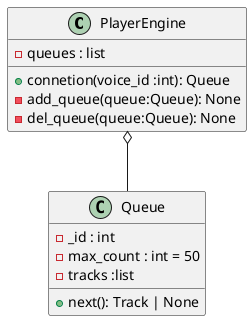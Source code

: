 @startuml

class PlayerEngine {
    - queues : list
    + connetion(voice_id :int): Queue
    - add_queue(queue:Queue): None
    - del_queue(queue:Queue): None
}

class Queue {
    - _id : int
    - max_count : int = 50
    - tracks :list
    + next(): Track | None

}


PlayerEngine o-- Queue

@enduml